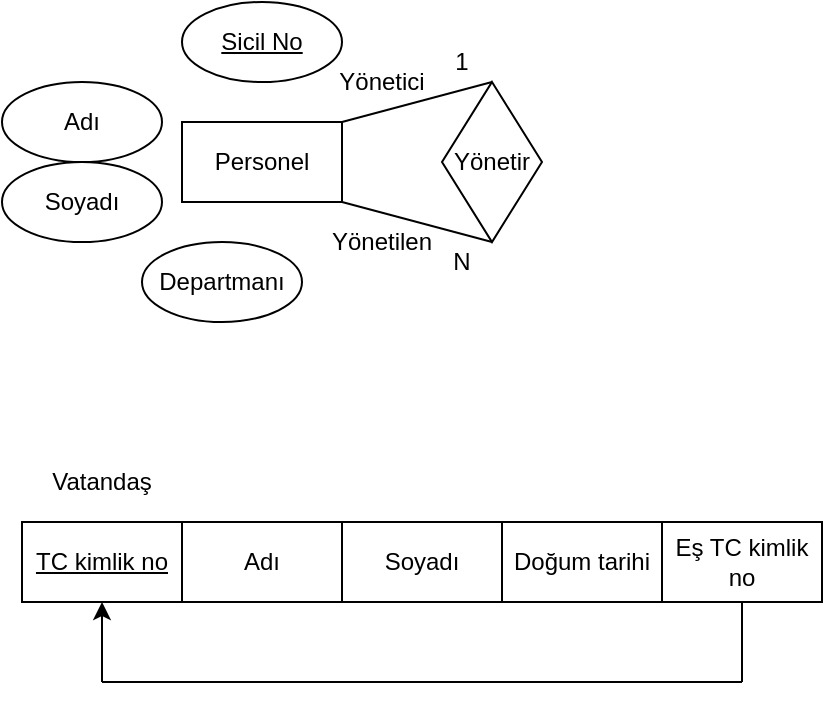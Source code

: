 <mxfile version="24.5.3" type="github">
  <diagram name="Page-1" id="5RWQs3kXL790tDM_O4KD">
    <mxGraphModel dx="819" dy="477" grid="1" gridSize="10" guides="1" tooltips="1" connect="1" arrows="1" fold="1" page="1" pageScale="1" pageWidth="5000" pageHeight="5000" math="0" shadow="0">
      <root>
        <mxCell id="0" />
        <mxCell id="1" parent="0" />
        <mxCell id="q8dBn_YlhrmXgaq97wFI-220" value="Personel" style="rounded=0;whiteSpace=wrap;html=1;" vertex="1" parent="1">
          <mxGeometry x="2000" y="2440" width="80" height="40" as="geometry" />
        </mxCell>
        <mxCell id="q8dBn_YlhrmXgaq97wFI-228" value="&lt;u&gt;Sicil No&lt;/u&gt;" style="ellipse;whiteSpace=wrap;html=1;" vertex="1" parent="1">
          <mxGeometry x="2000" y="2380" width="80" height="40" as="geometry" />
        </mxCell>
        <mxCell id="q8dBn_YlhrmXgaq97wFI-233" value="Vatandaş" style="text;html=1;align=center;verticalAlign=middle;whiteSpace=wrap;rounded=0;" vertex="1" parent="1">
          <mxGeometry x="1920" y="2600" width="80" height="40" as="geometry" />
        </mxCell>
        <mxCell id="q8dBn_YlhrmXgaq97wFI-236" value="&lt;u&gt;TC kimlik no&lt;/u&gt;" style="rounded=0;whiteSpace=wrap;html=1;" vertex="1" parent="1">
          <mxGeometry x="1920" y="2640" width="80" height="40" as="geometry" />
        </mxCell>
        <mxCell id="q8dBn_YlhrmXgaq97wFI-237" value="Adı" style="rounded=0;whiteSpace=wrap;html=1;" vertex="1" parent="1">
          <mxGeometry x="2000" y="2640" width="80" height="40" as="geometry" />
        </mxCell>
        <mxCell id="q8dBn_YlhrmXgaq97wFI-243" value="Adı" style="ellipse;whiteSpace=wrap;html=1;" vertex="1" parent="1">
          <mxGeometry x="1910" y="2420" width="80" height="40" as="geometry" />
        </mxCell>
        <mxCell id="q8dBn_YlhrmXgaq97wFI-246" value="Soyadı" style="rounded=0;whiteSpace=wrap;html=1;" vertex="1" parent="1">
          <mxGeometry x="2080" y="2640" width="80" height="40" as="geometry" />
        </mxCell>
        <mxCell id="q8dBn_YlhrmXgaq97wFI-264" value="Soyadı" style="ellipse;whiteSpace=wrap;html=1;" vertex="1" parent="1">
          <mxGeometry x="1910" y="2460" width="80" height="40" as="geometry" />
        </mxCell>
        <mxCell id="q8dBn_YlhrmXgaq97wFI-299" value="Yönetir" style="rhombus;whiteSpace=wrap;html=1;" vertex="1" parent="1">
          <mxGeometry x="2130" y="2420" width="50" height="80" as="geometry" />
        </mxCell>
        <mxCell id="q8dBn_YlhrmXgaq97wFI-300" value="" style="endArrow=none;html=1;rounded=0;entryX=0.5;entryY=0;entryDx=0;entryDy=0;" edge="1" parent="1" target="q8dBn_YlhrmXgaq97wFI-299">
          <mxGeometry width="50" height="50" relative="1" as="geometry">
            <mxPoint x="2080" y="2440" as="sourcePoint" />
            <mxPoint x="2130" y="2390" as="targetPoint" />
          </mxGeometry>
        </mxCell>
        <mxCell id="q8dBn_YlhrmXgaq97wFI-301" value="" style="endArrow=none;html=1;rounded=0;entryX=0.5;entryY=1;entryDx=0;entryDy=0;" edge="1" parent="1" target="q8dBn_YlhrmXgaq97wFI-299">
          <mxGeometry width="50" height="50" relative="1" as="geometry">
            <mxPoint x="2080" y="2480" as="sourcePoint" />
            <mxPoint x="2130" y="2430" as="targetPoint" />
          </mxGeometry>
        </mxCell>
        <mxCell id="q8dBn_YlhrmXgaq97wFI-302" value="1" style="text;html=1;align=center;verticalAlign=middle;whiteSpace=wrap;rounded=0;" vertex="1" parent="1">
          <mxGeometry x="2130" y="2400" width="20" height="20" as="geometry" />
        </mxCell>
        <mxCell id="q8dBn_YlhrmXgaq97wFI-303" value="N" style="text;html=1;align=center;verticalAlign=middle;whiteSpace=wrap;rounded=0;" vertex="1" parent="1">
          <mxGeometry x="2130" y="2500" width="20" height="20" as="geometry" />
        </mxCell>
        <mxCell id="q8dBn_YlhrmXgaq97wFI-304" value="Doğum tarihi" style="rounded=0;whiteSpace=wrap;html=1;" vertex="1" parent="1">
          <mxGeometry x="2160" y="2640" width="80" height="40" as="geometry" />
        </mxCell>
        <mxCell id="q8dBn_YlhrmXgaq97wFI-305" value="Eş TC kimlik no" style="rounded=0;whiteSpace=wrap;html=1;" vertex="1" parent="1">
          <mxGeometry x="2240" y="2640" width="80" height="40" as="geometry" />
        </mxCell>
        <mxCell id="q8dBn_YlhrmXgaq97wFI-306" value="" style="endArrow=none;html=1;rounded=0;" edge="1" parent="1">
          <mxGeometry width="50" height="50" relative="1" as="geometry">
            <mxPoint x="2280" y="2720" as="sourcePoint" />
            <mxPoint x="2280" y="2680" as="targetPoint" />
          </mxGeometry>
        </mxCell>
        <mxCell id="q8dBn_YlhrmXgaq97wFI-307" value="" style="endArrow=none;html=1;rounded=0;" edge="1" parent="1">
          <mxGeometry width="50" height="50" relative="1" as="geometry">
            <mxPoint x="1960" y="2720" as="sourcePoint" />
            <mxPoint x="2280" y="2720" as="targetPoint" />
          </mxGeometry>
        </mxCell>
        <mxCell id="q8dBn_YlhrmXgaq97wFI-308" value="" style="endArrow=classic;html=1;rounded=0;entryX=0.5;entryY=1;entryDx=0;entryDy=0;" edge="1" parent="1" target="q8dBn_YlhrmXgaq97wFI-236">
          <mxGeometry width="50" height="50" relative="1" as="geometry">
            <mxPoint x="1960" y="2720" as="sourcePoint" />
            <mxPoint x="2010" y="2670" as="targetPoint" />
          </mxGeometry>
        </mxCell>
        <mxCell id="q8dBn_YlhrmXgaq97wFI-309" value="Departmanı" style="ellipse;whiteSpace=wrap;html=1;" vertex="1" parent="1">
          <mxGeometry x="1980" y="2500" width="80" height="40" as="geometry" />
        </mxCell>
        <mxCell id="q8dBn_YlhrmXgaq97wFI-310" value="Yönetici" style="text;html=1;align=center;verticalAlign=middle;whiteSpace=wrap;rounded=0;" vertex="1" parent="1">
          <mxGeometry x="2090" y="2410" width="20" height="20" as="geometry" />
        </mxCell>
        <mxCell id="q8dBn_YlhrmXgaq97wFI-312" value="Yönetilen" style="text;html=1;align=center;verticalAlign=middle;whiteSpace=wrap;rounded=0;" vertex="1" parent="1">
          <mxGeometry x="2090" y="2490" width="20" height="20" as="geometry" />
        </mxCell>
      </root>
    </mxGraphModel>
  </diagram>
</mxfile>
